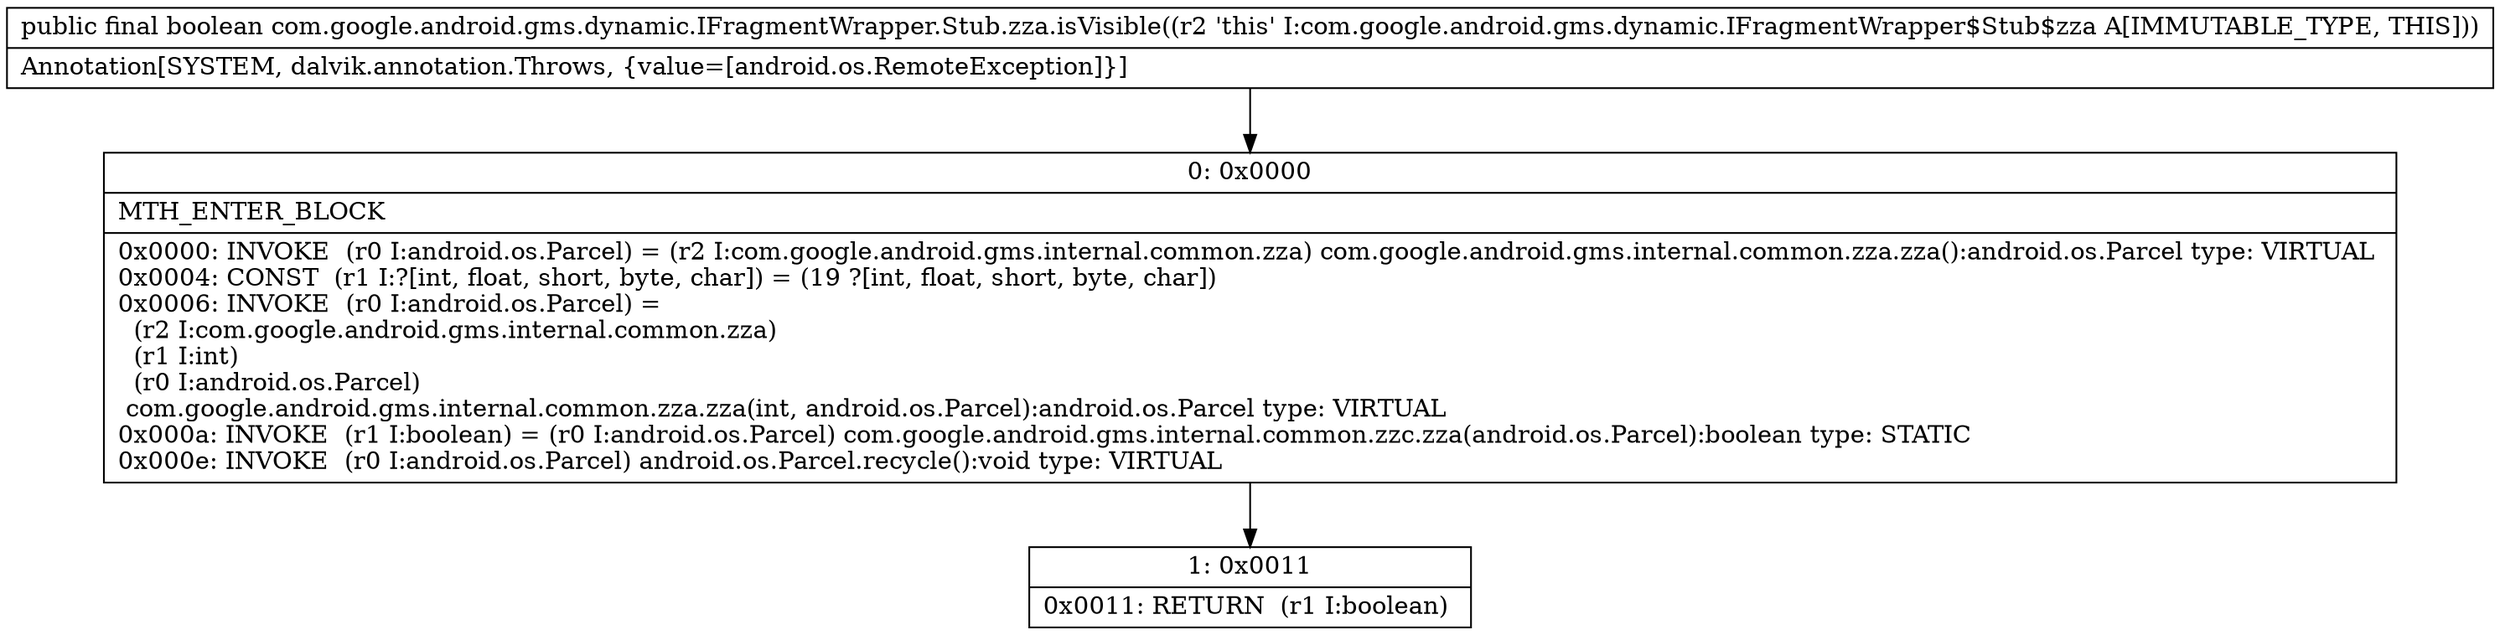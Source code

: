digraph "CFG forcom.google.android.gms.dynamic.IFragmentWrapper.Stub.zza.isVisible()Z" {
Node_0 [shape=record,label="{0\:\ 0x0000|MTH_ENTER_BLOCK\l|0x0000: INVOKE  (r0 I:android.os.Parcel) = (r2 I:com.google.android.gms.internal.common.zza) com.google.android.gms.internal.common.zza.zza():android.os.Parcel type: VIRTUAL \l0x0004: CONST  (r1 I:?[int, float, short, byte, char]) = (19 ?[int, float, short, byte, char]) \l0x0006: INVOKE  (r0 I:android.os.Parcel) = \l  (r2 I:com.google.android.gms.internal.common.zza)\l  (r1 I:int)\l  (r0 I:android.os.Parcel)\l com.google.android.gms.internal.common.zza.zza(int, android.os.Parcel):android.os.Parcel type: VIRTUAL \l0x000a: INVOKE  (r1 I:boolean) = (r0 I:android.os.Parcel) com.google.android.gms.internal.common.zzc.zza(android.os.Parcel):boolean type: STATIC \l0x000e: INVOKE  (r0 I:android.os.Parcel) android.os.Parcel.recycle():void type: VIRTUAL \l}"];
Node_1 [shape=record,label="{1\:\ 0x0011|0x0011: RETURN  (r1 I:boolean) \l}"];
MethodNode[shape=record,label="{public final boolean com.google.android.gms.dynamic.IFragmentWrapper.Stub.zza.isVisible((r2 'this' I:com.google.android.gms.dynamic.IFragmentWrapper$Stub$zza A[IMMUTABLE_TYPE, THIS]))  | Annotation[SYSTEM, dalvik.annotation.Throws, \{value=[android.os.RemoteException]\}]\l}"];
MethodNode -> Node_0;
Node_0 -> Node_1;
}

